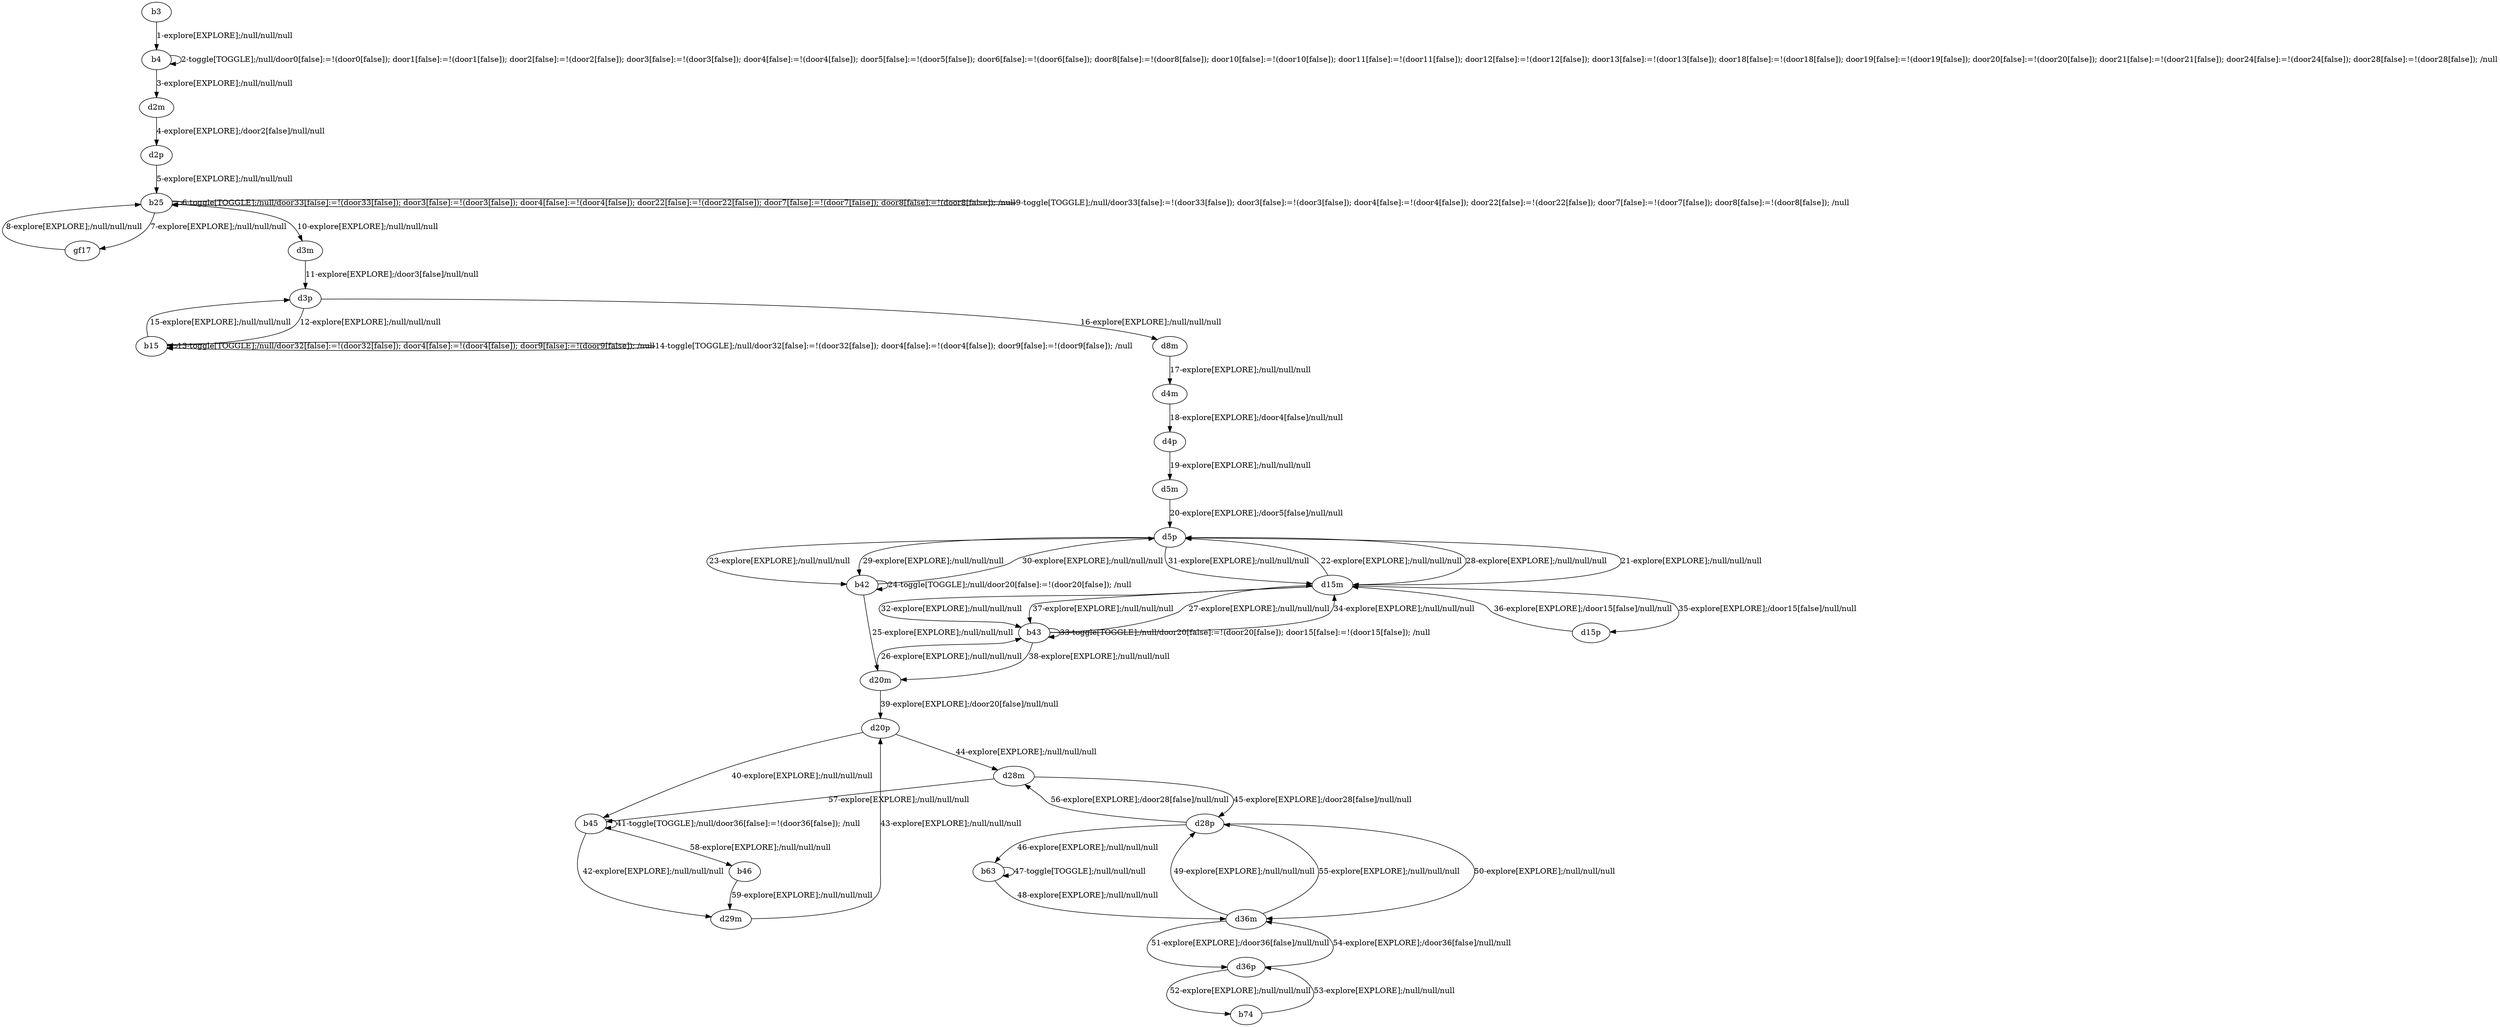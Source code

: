 # Total number of goals covered by this test: 2
# b46 --> d29m
# b45 --> b46

digraph g {
"b3" -> "b4" [label = "1-explore[EXPLORE];/null/null/null"];
"b4" -> "b4" [label = "2-toggle[TOGGLE];/null/door0[false]:=!(door0[false]); door1[false]:=!(door1[false]); door2[false]:=!(door2[false]); door3[false]:=!(door3[false]); door4[false]:=!(door4[false]); door5[false]:=!(door5[false]); door6[false]:=!(door6[false]); door8[false]:=!(door8[false]); door10[false]:=!(door10[false]); door11[false]:=!(door11[false]); door12[false]:=!(door12[false]); door13[false]:=!(door13[false]); door18[false]:=!(door18[false]); door19[false]:=!(door19[false]); door20[false]:=!(door20[false]); door21[false]:=!(door21[false]); door24[false]:=!(door24[false]); door28[false]:=!(door28[false]); /null"];
"b4" -> "d2m" [label = "3-explore[EXPLORE];/null/null/null"];
"d2m" -> "d2p" [label = "4-explore[EXPLORE];/door2[false]/null/null"];
"d2p" -> "b25" [label = "5-explore[EXPLORE];/null/null/null"];
"b25" -> "b25" [label = "6-toggle[TOGGLE];/null/door33[false]:=!(door33[false]); door3[false]:=!(door3[false]); door4[false]:=!(door4[false]); door22[false]:=!(door22[false]); door7[false]:=!(door7[false]); door8[false]:=!(door8[false]); /null"];
"b25" -> "gf17" [label = "7-explore[EXPLORE];/null/null/null"];
"gf17" -> "b25" [label = "8-explore[EXPLORE];/null/null/null"];
"b25" -> "b25" [label = "9-toggle[TOGGLE];/null/door33[false]:=!(door33[false]); door3[false]:=!(door3[false]); door4[false]:=!(door4[false]); door22[false]:=!(door22[false]); door7[false]:=!(door7[false]); door8[false]:=!(door8[false]); /null"];
"b25" -> "d3m" [label = "10-explore[EXPLORE];/null/null/null"];
"d3m" -> "d3p" [label = "11-explore[EXPLORE];/door3[false]/null/null"];
"d3p" -> "b15" [label = "12-explore[EXPLORE];/null/null/null"];
"b15" -> "b15" [label = "13-toggle[TOGGLE];/null/door32[false]:=!(door32[false]); door4[false]:=!(door4[false]); door9[false]:=!(door9[false]); /null"];
"b15" -> "b15" [label = "14-toggle[TOGGLE];/null/door32[false]:=!(door32[false]); door4[false]:=!(door4[false]); door9[false]:=!(door9[false]); /null"];
"b15" -> "d3p" [label = "15-explore[EXPLORE];/null/null/null"];
"d3p" -> "d8m" [label = "16-explore[EXPLORE];/null/null/null"];
"d8m" -> "d4m" [label = "17-explore[EXPLORE];/null/null/null"];
"d4m" -> "d4p" [label = "18-explore[EXPLORE];/door4[false]/null/null"];
"d4p" -> "d5m" [label = "19-explore[EXPLORE];/null/null/null"];
"d5m" -> "d5p" [label = "20-explore[EXPLORE];/door5[false]/null/null"];
"d5p" -> "d15m" [label = "21-explore[EXPLORE];/null/null/null"];
"d15m" -> "d5p" [label = "22-explore[EXPLORE];/null/null/null"];
"d5p" -> "b42" [label = "23-explore[EXPLORE];/null/null/null"];
"b42" -> "b42" [label = "24-toggle[TOGGLE];/null/door20[false]:=!(door20[false]); /null"];
"b42" -> "d20m" [label = "25-explore[EXPLORE];/null/null/null"];
"d20m" -> "b43" [label = "26-explore[EXPLORE];/null/null/null"];
"b43" -> "d15m" [label = "27-explore[EXPLORE];/null/null/null"];
"d15m" -> "d5p" [label = "28-explore[EXPLORE];/null/null/null"];
"d5p" -> "b42" [label = "29-explore[EXPLORE];/null/null/null"];
"b42" -> "d5p" [label = "30-explore[EXPLORE];/null/null/null"];
"d5p" -> "d15m" [label = "31-explore[EXPLORE];/null/null/null"];
"d15m" -> "b43" [label = "32-explore[EXPLORE];/null/null/null"];
"b43" -> "b43" [label = "33-toggle[TOGGLE];/null/door20[false]:=!(door20[false]); door15[false]:=!(door15[false]); /null"];
"b43" -> "d15m" [label = "34-explore[EXPLORE];/null/null/null"];
"d15m" -> "d15p" [label = "35-explore[EXPLORE];/door15[false]/null/null"];
"d15p" -> "d15m" [label = "36-explore[EXPLORE];/door15[false]/null/null"];
"d15m" -> "b43" [label = "37-explore[EXPLORE];/null/null/null"];
"b43" -> "d20m" [label = "38-explore[EXPLORE];/null/null/null"];
"d20m" -> "d20p" [label = "39-explore[EXPLORE];/door20[false]/null/null"];
"d20p" -> "b45" [label = "40-explore[EXPLORE];/null/null/null"];
"b45" -> "b45" [label = "41-toggle[TOGGLE];/null/door36[false]:=!(door36[false]); /null"];
"b45" -> "d29m" [label = "42-explore[EXPLORE];/null/null/null"];
"d29m" -> "d20p" [label = "43-explore[EXPLORE];/null/null/null"];
"d20p" -> "d28m" [label = "44-explore[EXPLORE];/null/null/null"];
"d28m" -> "d28p" [label = "45-explore[EXPLORE];/door28[false]/null/null"];
"d28p" -> "b63" [label = "46-explore[EXPLORE];/null/null/null"];
"b63" -> "b63" [label = "47-toggle[TOGGLE];/null/null/null"];
"b63" -> "d36m" [label = "48-explore[EXPLORE];/null/null/null"];
"d36m" -> "d28p" [label = "49-explore[EXPLORE];/null/null/null"];
"d28p" -> "d36m" [label = "50-explore[EXPLORE];/null/null/null"];
"d36m" -> "d36p" [label = "51-explore[EXPLORE];/door36[false]/null/null"];
"d36p" -> "b74" [label = "52-explore[EXPLORE];/null/null/null"];
"b74" -> "d36p" [label = "53-explore[EXPLORE];/null/null/null"];
"d36p" -> "d36m" [label = "54-explore[EXPLORE];/door36[false]/null/null"];
"d36m" -> "d28p" [label = "55-explore[EXPLORE];/null/null/null"];
"d28p" -> "d28m" [label = "56-explore[EXPLORE];/door28[false]/null/null"];
"d28m" -> "b45" [label = "57-explore[EXPLORE];/null/null/null"];
"b45" -> "b46" [label = "58-explore[EXPLORE];/null/null/null"];
"b46" -> "d29m" [label = "59-explore[EXPLORE];/null/null/null"];
}